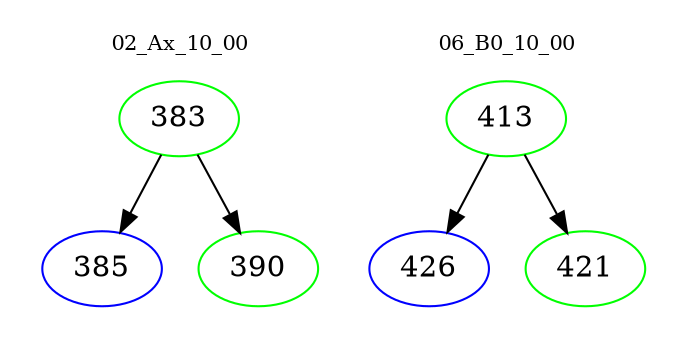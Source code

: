 digraph{
subgraph cluster_0 {
color = white
label = "02_Ax_10_00";
fontsize=10;
T0_383 [label="383", color="green"]
T0_383 -> T0_385 [color="black"]
T0_385 [label="385", color="blue"]
T0_383 -> T0_390 [color="black"]
T0_390 [label="390", color="green"]
}
subgraph cluster_1 {
color = white
label = "06_B0_10_00";
fontsize=10;
T1_413 [label="413", color="green"]
T1_413 -> T1_426 [color="black"]
T1_426 [label="426", color="blue"]
T1_413 -> T1_421 [color="black"]
T1_421 [label="421", color="green"]
}
}

